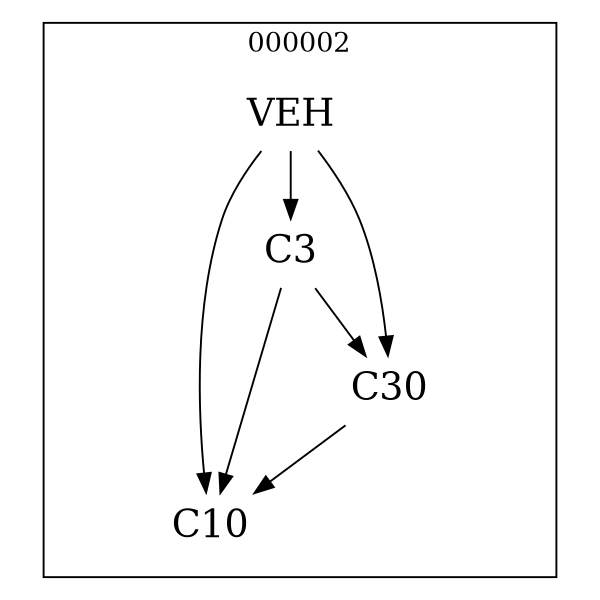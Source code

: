 strict digraph DAGS {
	size = "4,4!" ; ratio ="fill"; subgraph cluster_0{
			labeldoc = "t";
			label = "000002";node	[label= VEH, shape = plaintext, fontsize=20] VEH;node	[label= C3, shape = plaintext, fontsize=20] C3;node	[label= C10, shape = plaintext, fontsize=20] C10;node	[label= C30, shape = plaintext, fontsize=20] C30;
VEH->C3;
VEH->C10;
VEH->C30;
C3->C10;
C3->C30;
C30->C10;
	}}